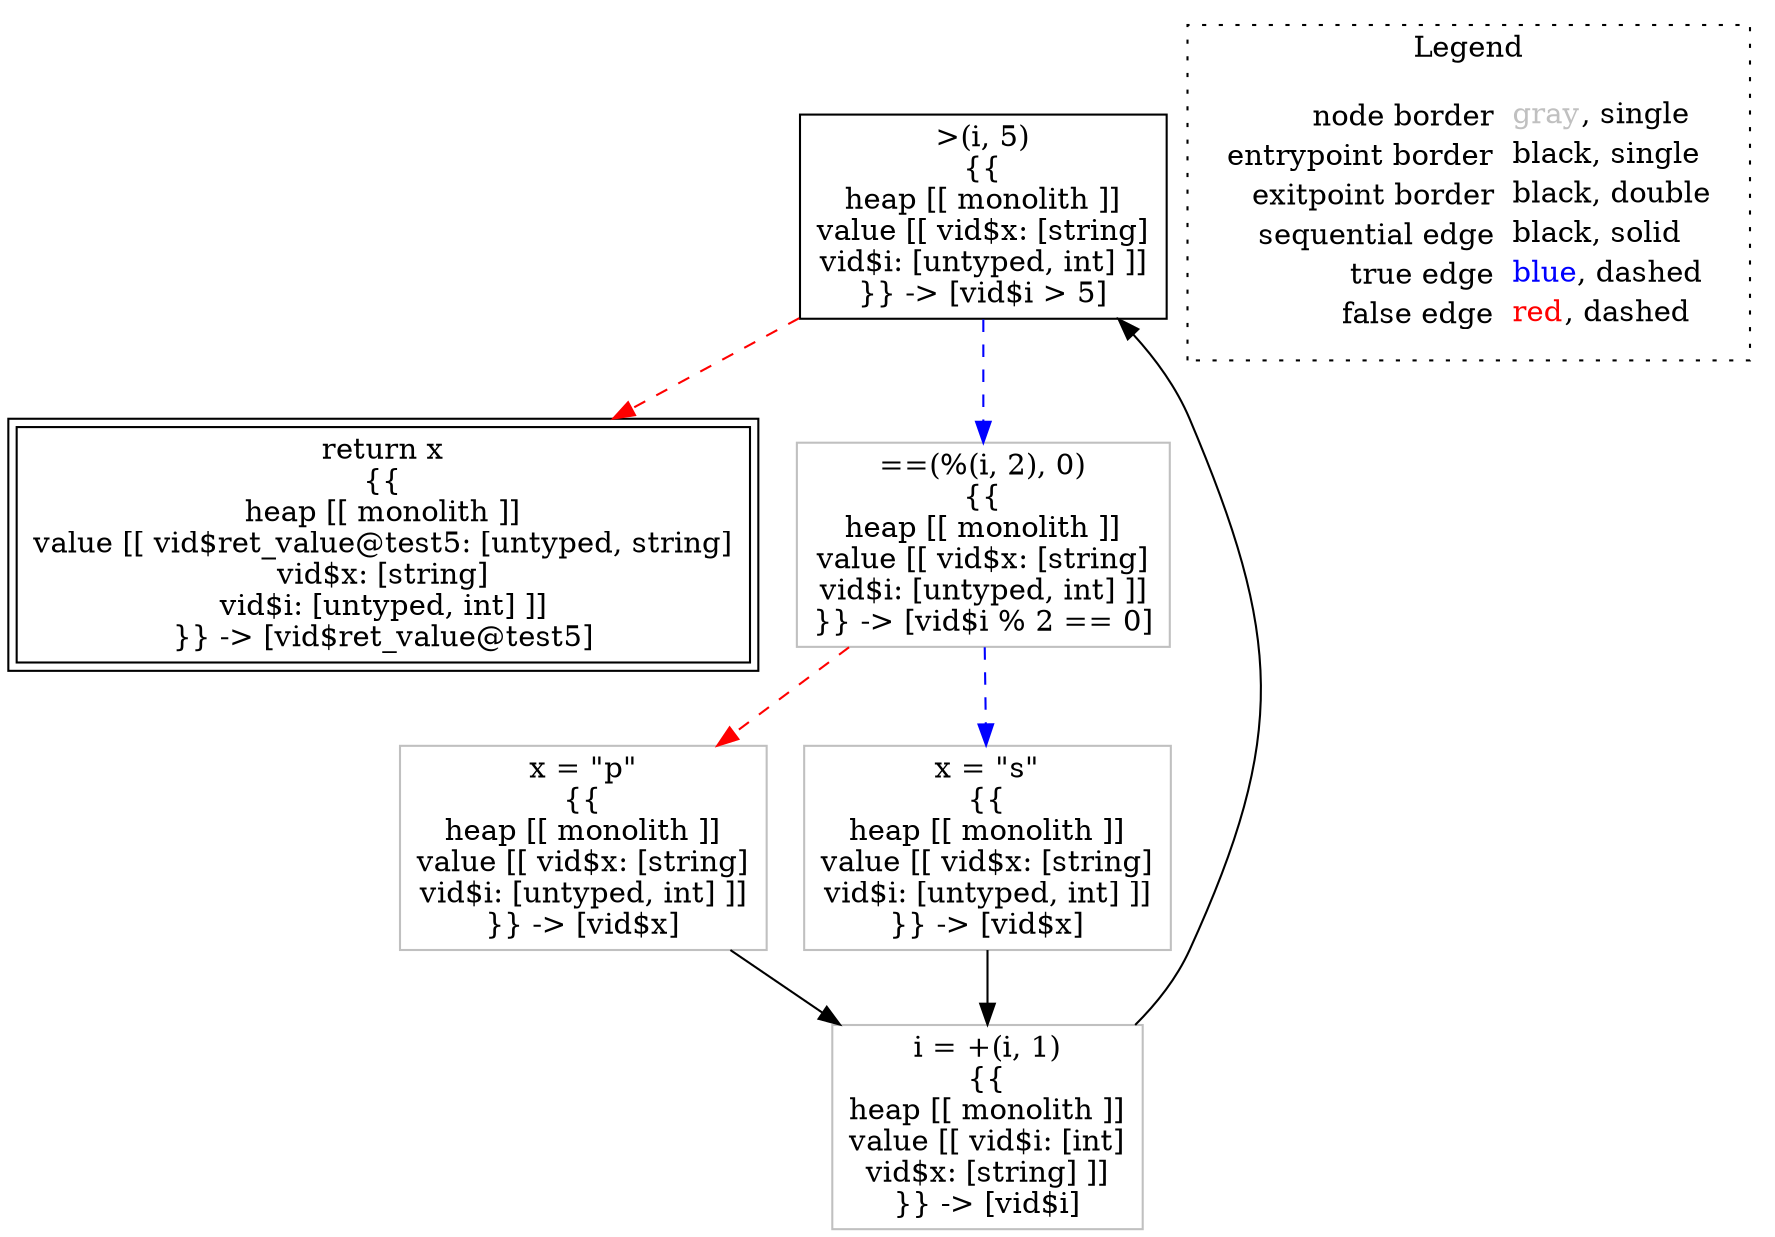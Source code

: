 digraph {
	"node0" [shape="rect",color="black",label=<&gt;(i, 5)<BR/>{{<BR/>heap [[ monolith ]]<BR/>value [[ vid$x: [string]<BR/>vid$i: [untyped, int] ]]<BR/>}} -&gt; [vid$i &gt; 5]>];
	"node1" [shape="rect",color="gray",label=<x = &quot;p&quot;<BR/>{{<BR/>heap [[ monolith ]]<BR/>value [[ vid$x: [string]<BR/>vid$i: [untyped, int] ]]<BR/>}} -&gt; [vid$x]>];
	"node2" [shape="rect",color="gray",label=<i = +(i, 1)<BR/>{{<BR/>heap [[ monolith ]]<BR/>value [[ vid$i: [int]<BR/>vid$x: [string] ]]<BR/>}} -&gt; [vid$i]>];
	"node3" [shape="rect",color="black",peripheries="2",label=<return x<BR/>{{<BR/>heap [[ monolith ]]<BR/>value [[ vid$ret_value@test5: [untyped, string]<BR/>vid$x: [string]<BR/>vid$i: [untyped, int] ]]<BR/>}} -&gt; [vid$ret_value@test5]>];
	"node4" [shape="rect",color="gray",label=<x = &quot;s&quot;<BR/>{{<BR/>heap [[ monolith ]]<BR/>value [[ vid$x: [string]<BR/>vid$i: [untyped, int] ]]<BR/>}} -&gt; [vid$x]>];
	"node5" [shape="rect",color="gray",label=<==(%(i, 2), 0)<BR/>{{<BR/>heap [[ monolith ]]<BR/>value [[ vid$x: [string]<BR/>vid$i: [untyped, int] ]]<BR/>}} -&gt; [vid$i % 2 == 0]>];
	"node1" -> "node2" [color="black"];
	"node0" -> "node3" [color="red",style="dashed"];
	"node0" -> "node5" [color="blue",style="dashed"];
	"node2" -> "node0" [color="black"];
	"node4" -> "node2" [color="black"];
	"node5" -> "node1" [color="red",style="dashed"];
	"node5" -> "node4" [color="blue",style="dashed"];
subgraph cluster_legend {
	label="Legend";
	style=dotted;
	node [shape=plaintext];
	"legend" [label=<<table border="0" cellpadding="2" cellspacing="0" cellborder="0"><tr><td align="right">node border&nbsp;</td><td align="left"><font color="gray">gray</font>, single</td></tr><tr><td align="right">entrypoint border&nbsp;</td><td align="left"><font color="black">black</font>, single</td></tr><tr><td align="right">exitpoint border&nbsp;</td><td align="left"><font color="black">black</font>, double</td></tr><tr><td align="right">sequential edge&nbsp;</td><td align="left"><font color="black">black</font>, solid</td></tr><tr><td align="right">true edge&nbsp;</td><td align="left"><font color="blue">blue</font>, dashed</td></tr><tr><td align="right">false edge&nbsp;</td><td align="left"><font color="red">red</font>, dashed</td></tr></table>>];
}

}
